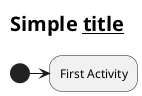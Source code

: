 {
  "sha1": "8ebgmzi7lf10ncqvijhd135cliuflbt",
  "insertion": {
    "when": "2024-06-04T17:28:43.784Z",
    "user": "plantuml@gmail.com"
  }
}
@startuml
title <font size=20>Simple <u>title</u></font>

(*) -> "First Activity"

@enduml

